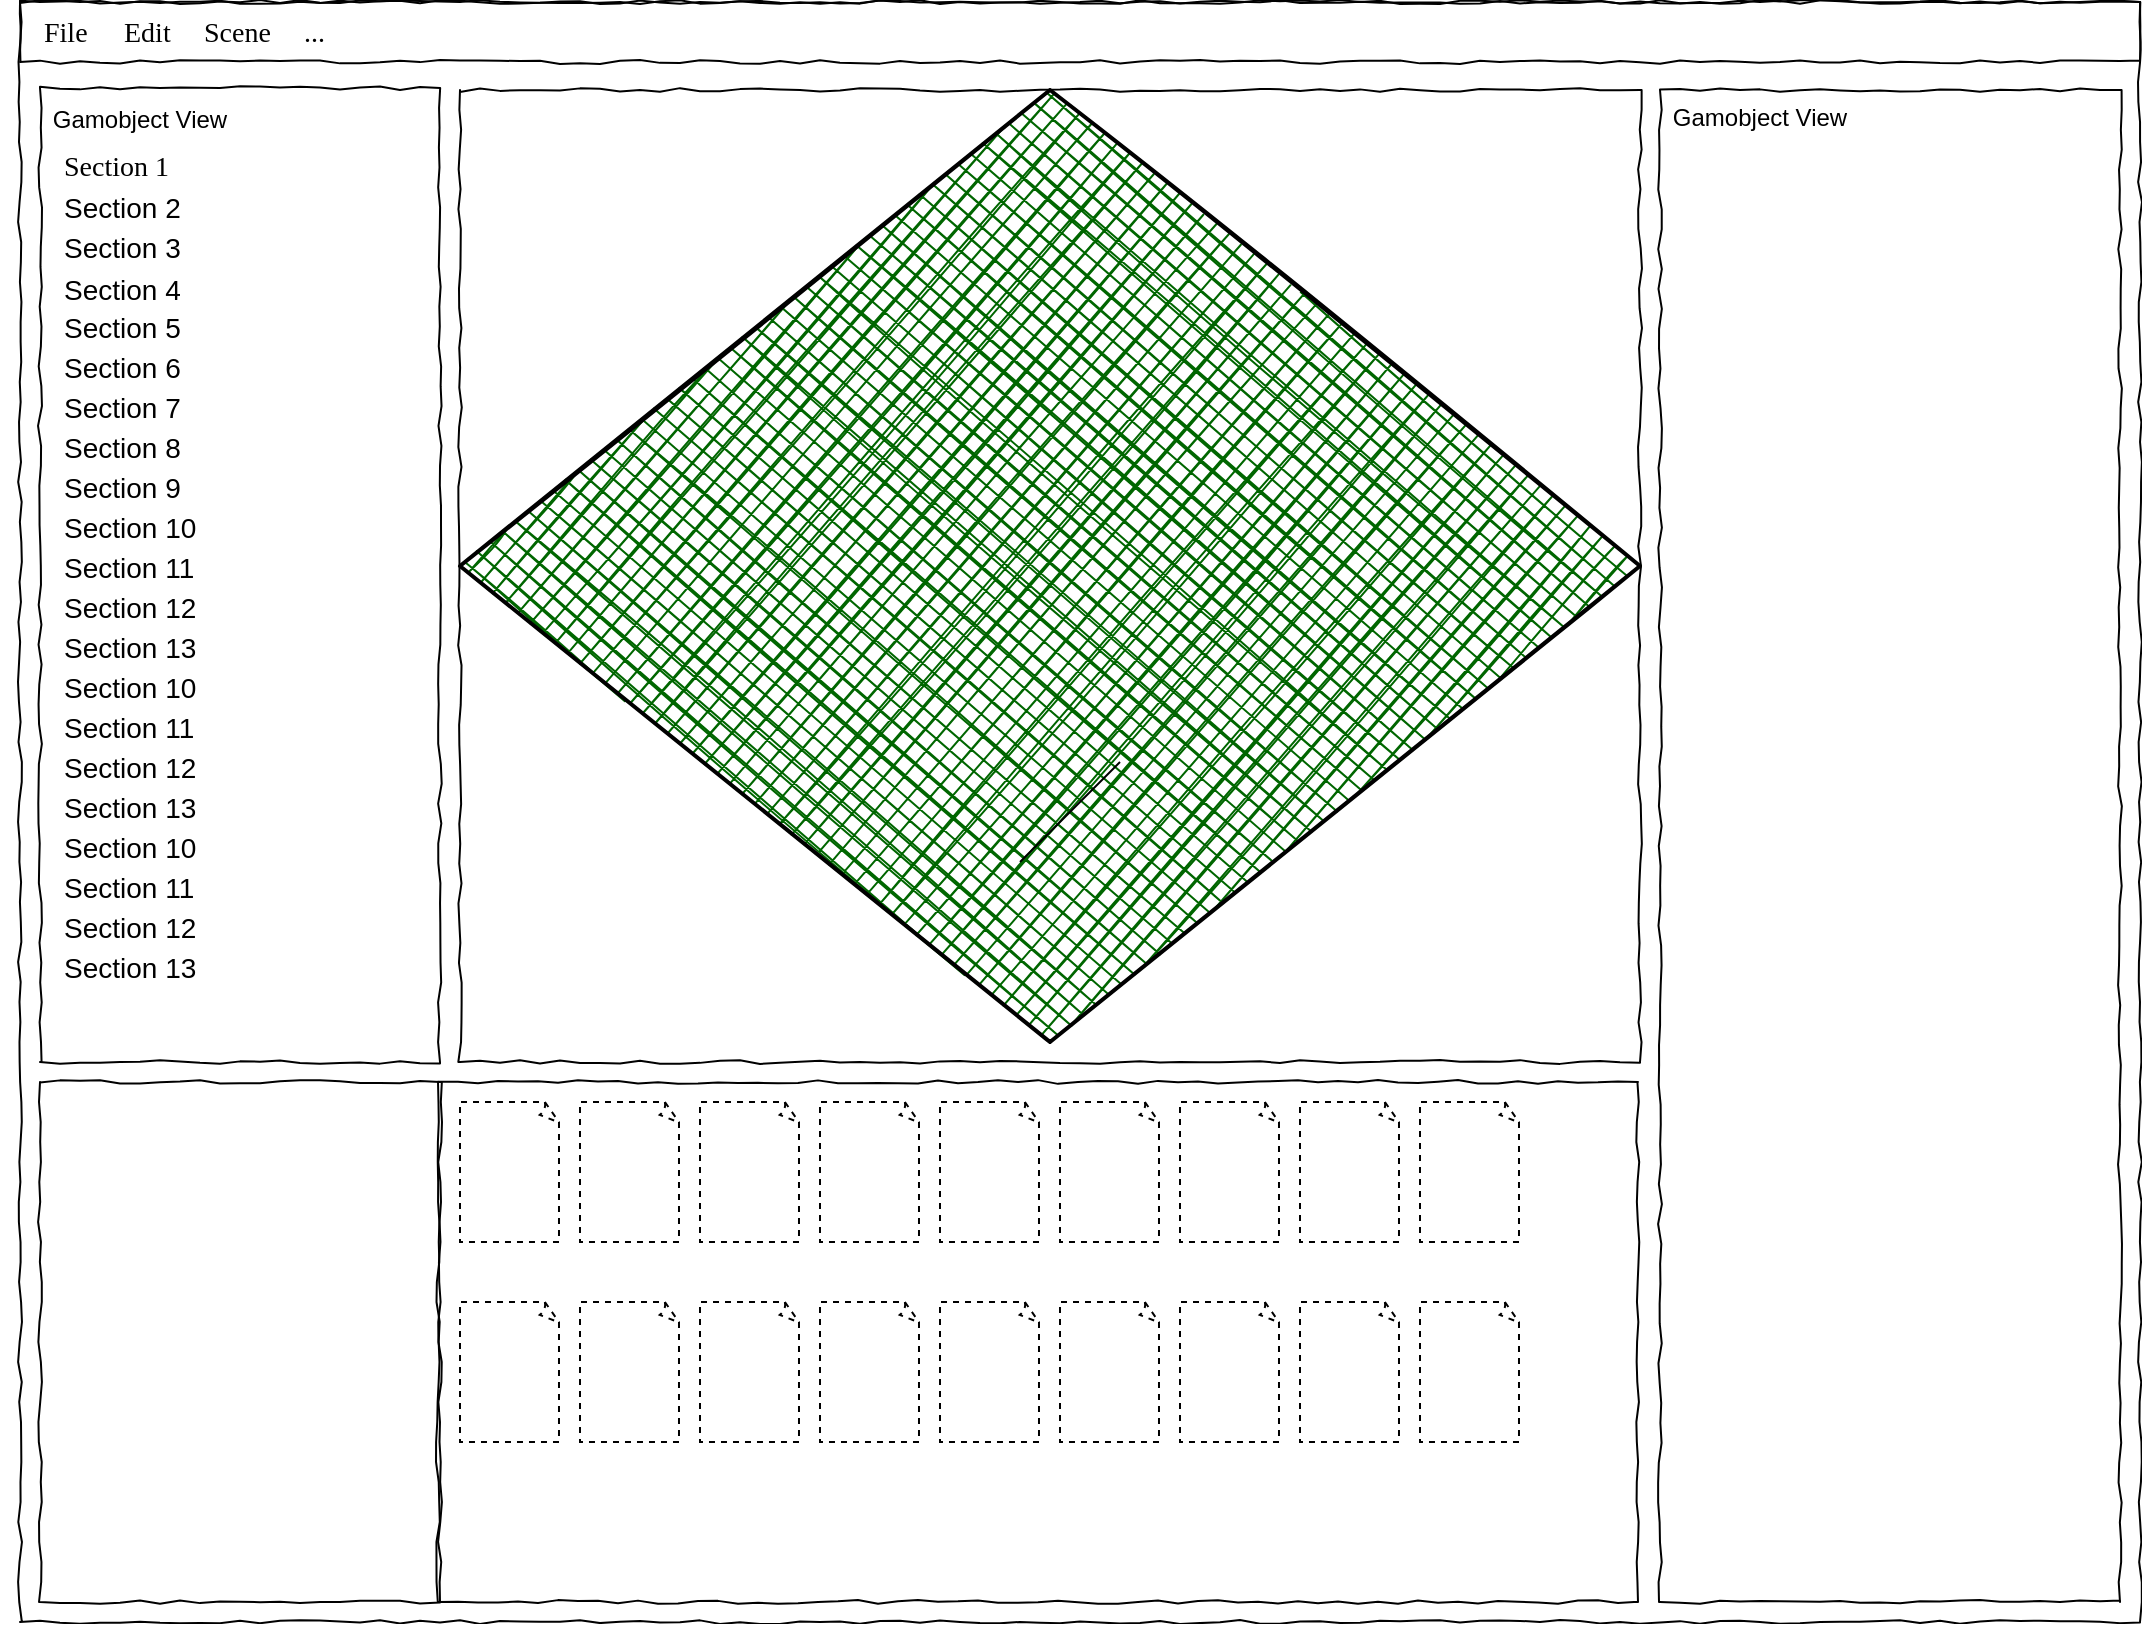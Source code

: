 <mxfile version="20.8.22" type="device"><diagram name="Page-1" id="03018318-947c-dd8e-b7a3-06fadd420f32"><mxGraphModel dx="1302" dy="879" grid="1" gridSize="10" guides="1" tooltips="1" connect="1" arrows="1" fold="1" page="1" pageScale="1" pageWidth="1100" pageHeight="850" background="#ffffff" math="0" shadow="0"><root><mxCell id="0"/><mxCell id="1" parent="0"/><mxCell id="677b7b8949515195-1" value="" style="whiteSpace=wrap;html=1;rounded=0;shadow=0;labelBackgroundColor=none;strokeColor=#000000;strokeWidth=1;fillColor=none;fontFamily=Verdana;fontSize=12;fontColor=#000000;align=center;comic=1;movable=0;resizable=0;rotatable=0;deletable=0;editable=0;locked=1;connectable=0;" parent="1" vertex="1"><mxGeometry x="20" y="20" width="1060" height="810" as="geometry"/></mxCell><mxCell id="677b7b8949515195-8" value="" style="whiteSpace=wrap;html=1;rounded=0;shadow=0;labelBackgroundColor=none;strokeWidth=1;fillColor=none;fontFamily=Verdana;fontSize=12;align=center;comic=1;" parent="1" vertex="1"><mxGeometry x="30" y="63" width="200" height="487" as="geometry"/></mxCell><mxCell id="677b7b8949515195-10" value="" style="whiteSpace=wrap;html=1;rounded=0;shadow=0;labelBackgroundColor=none;strokeWidth=1;fillColor=none;fontFamily=Verdana;fontSize=12;align=center;comic=1;" parent="1" vertex="1"><mxGeometry x="20" y="20" width="1060" height="30" as="geometry"/></mxCell><mxCell id="677b7b8949515195-11" value="File" style="text;html=1;points=[];align=left;verticalAlign=top;spacingTop=-4;fontSize=14;fontFamily=Verdana" parent="1" vertex="1"><mxGeometry x="30" y="25" width="60" height="20" as="geometry"/></mxCell><mxCell id="677b7b8949515195-12" value="Edit&lt;br&gt;" style="text;html=1;points=[];align=left;verticalAlign=top;spacingTop=-4;fontSize=14;fontFamily=Verdana" parent="1" vertex="1"><mxGeometry x="70" y="25" width="60" height="20" as="geometry"/></mxCell><mxCell id="677b7b8949515195-13" value="Scene" style="text;html=1;points=[];align=left;verticalAlign=top;spacingTop=-4;fontSize=14;fontFamily=Verdana" parent="1" vertex="1"><mxGeometry x="110" y="25" width="60" height="20" as="geometry"/></mxCell><mxCell id="677b7b8949515195-14" value="..." style="text;html=1;points=[];align=left;verticalAlign=top;spacingTop=-4;fontSize=14;fontFamily=Verdana" parent="1" vertex="1"><mxGeometry x="160" y="25" width="60" height="20" as="geometry"/></mxCell><mxCell id="677b7b8949515195-25" value="" style="whiteSpace=wrap;html=1;rounded=0;shadow=0;labelBackgroundColor=none;strokeWidth=1;fillColor=none;fontFamily=Verdana;fontSize=12;align=center;comic=1;" parent="1" vertex="1"><mxGeometry x="840" y="64" width="230" height="756" as="geometry"/></mxCell><mxCell id="677b7b8949515195-27" value="Section 1" style="text;html=1;points=[];align=left;verticalAlign=top;spacingTop=-4;fontSize=14;fontFamily=Verdana;dashed=1;glass=0;" parent="1" vertex="1"><mxGeometry x="40" y="92" width="170" height="20" as="geometry"/></mxCell><mxCell id="677b7b8949515195-28" value="Section 2" style="text;html=1;points=[];align=left;verticalAlign=top;spacingTop=-4;fontSize=14;fontFamily=Helvetica;dashed=1;glass=0;" parent="1" vertex="1"><mxGeometry x="40" y="112" width="170" height="20" as="geometry"/></mxCell><mxCell id="677b7b8949515195-29" value="Section 3" style="text;html=1;points=[];align=left;verticalAlign=top;spacingTop=-4;fontSize=14;fontFamily=Helvetica;dashed=1;glass=0;" parent="1" vertex="1"><mxGeometry x="40" y="132" width="170" height="20" as="geometry"/></mxCell><mxCell id="677b7b8949515195-30" value="Section 4" style="text;html=1;points=[];align=left;verticalAlign=top;spacingTop=-4;fontSize=14;fontFamily=Helvetica;dashed=1;glass=0;" parent="1" vertex="1"><mxGeometry x="40" y="153" width="170" height="20" as="geometry"/></mxCell><mxCell id="677b7b8949515195-31" value="Section 7" style="text;html=1;points=[];align=left;verticalAlign=top;spacingTop=-4;fontSize=14;fontFamily=Helvetica;" parent="1" vertex="1"><mxGeometry x="40" y="212" width="170" height="20" as="geometry"/></mxCell><mxCell id="677b7b8949515195-32" value="Section 8" style="text;html=1;points=[];align=left;verticalAlign=top;spacingTop=-4;fontSize=14;fontFamily=Helvetica;" parent="1" vertex="1"><mxGeometry x="40" y="232" width="170" height="20" as="geometry"/></mxCell><mxCell id="677b7b8949515195-33" value="Section 9" style="text;html=1;points=[];align=left;verticalAlign=top;spacingTop=-4;fontSize=14;fontFamily=Helvetica;" parent="1" vertex="1"><mxGeometry x="40" y="252" width="170" height="20" as="geometry"/></mxCell><mxCell id="677b7b8949515195-34" value="Section 10" style="text;html=1;points=[];align=left;verticalAlign=top;spacingTop=-4;fontSize=14;fontFamily=Helvetica;" parent="1" vertex="1"><mxGeometry x="40" y="272" width="170" height="20" as="geometry"/></mxCell><mxCell id="677b7b8949515195-35" value="Section 11" style="text;html=1;points=[];align=left;verticalAlign=top;spacingTop=-4;fontSize=14;fontFamily=Helvetica;" parent="1" vertex="1"><mxGeometry x="40" y="292" width="170" height="20" as="geometry"/></mxCell><mxCell id="677b7b8949515195-36" value="Section 12" style="text;html=1;points=[];align=left;verticalAlign=top;spacingTop=-4;fontSize=14;fontFamily=Helvetica;" parent="1" vertex="1"><mxGeometry x="40" y="312" width="170" height="20" as="geometry"/></mxCell><mxCell id="677b7b8949515195-37" value="Section 13" style="text;html=1;points=[];align=left;verticalAlign=top;spacingTop=-4;fontSize=14;fontFamily=Helvetica;" parent="1" vertex="1"><mxGeometry x="40" y="332" width="170" height="20" as="geometry"/></mxCell><mxCell id="677b7b8949515195-39" value="Section 5" style="text;html=1;points=[];align=left;verticalAlign=top;spacingTop=-4;fontSize=14;fontFamily=Helvetica;" parent="1" vertex="1"><mxGeometry x="40" y="172" width="170" height="20" as="geometry"/></mxCell><mxCell id="677b7b8949515195-40" value="Section 6" style="text;html=1;points=[];align=left;verticalAlign=top;spacingTop=-4;fontSize=14;fontFamily=Helvetica;" parent="1" vertex="1"><mxGeometry x="40" y="192" width="170" height="20" as="geometry"/></mxCell><mxCell id="O2juKrbXr_H3dRTVC6Tb-2" value="" style="whiteSpace=wrap;html=1;rounded=0;shadow=0;labelBackgroundColor=none;strokeWidth=1;fillColor=none;fontFamily=Verdana;fontSize=12;align=center;comic=1;" vertex="1" parent="1"><mxGeometry x="240" y="64" width="590" height="486" as="geometry"/></mxCell><mxCell id="O2juKrbXr_H3dRTVC6Tb-3" value="" style="rhombus;whiteSpace=wrap;html=1;strokeWidth=2;fillWeight=-1;hachureGap=8;fillStyle=cross-hatch;fillColor=#006600;sketch=1;shadow=0;direction=west;" vertex="1" parent="1"><mxGeometry x="240" y="64" width="590" height="476" as="geometry"/></mxCell><mxCell id="O2juKrbXr_H3dRTVC6Tb-4" value="" style="whiteSpace=wrap;html=1;rounded=0;shadow=0;labelBackgroundColor=none;strokeWidth=1;fillColor=none;fontFamily=Verdana;fontSize=12;align=center;comic=1;" vertex="1" parent="1"><mxGeometry x="30" y="560" width="200" height="260" as="geometry"/></mxCell><mxCell id="O2juKrbXr_H3dRTVC6Tb-5" value="" style="whiteSpace=wrap;html=1;rounded=0;shadow=0;labelBackgroundColor=none;strokeWidth=1;fillColor=none;fontFamily=Verdana;fontSize=12;align=center;comic=1;" vertex="1" parent="1"><mxGeometry x="229" y="560" width="600" height="260" as="geometry"/></mxCell><mxCell id="O2juKrbXr_H3dRTVC6Tb-11" value="Gamobject View" style="text;html=1;strokeColor=none;fillColor=none;align=center;verticalAlign=middle;whiteSpace=wrap;rounded=0;" vertex="1" parent="1"><mxGeometry x="830" y="63" width="120" height="30" as="geometry"/></mxCell><mxCell id="O2juKrbXr_H3dRTVC6Tb-12" value="" style="endArrow=none;html=1;rounded=0;" edge="1" parent="1"><mxGeometry width="50" height="50" relative="1" as="geometry"><mxPoint x="520" y="450" as="sourcePoint"/><mxPoint x="570" y="400" as="targetPoint"/></mxGeometry></mxCell><mxCell id="O2juKrbXr_H3dRTVC6Tb-14" value="Section 10" style="text;html=1;points=[];align=left;verticalAlign=top;spacingTop=-4;fontSize=14;fontFamily=Helvetica;" vertex="1" parent="1"><mxGeometry x="40" y="352" width="170" height="20" as="geometry"/></mxCell><mxCell id="O2juKrbXr_H3dRTVC6Tb-15" value="Section 11" style="text;html=1;points=[];align=left;verticalAlign=top;spacingTop=-4;fontSize=14;fontFamily=Helvetica;" vertex="1" parent="1"><mxGeometry x="40" y="372" width="170" height="20" as="geometry"/></mxCell><mxCell id="O2juKrbXr_H3dRTVC6Tb-16" value="Section 12" style="text;html=1;points=[];align=left;verticalAlign=top;spacingTop=-4;fontSize=14;fontFamily=Helvetica;" vertex="1" parent="1"><mxGeometry x="40" y="392" width="170" height="20" as="geometry"/></mxCell><mxCell id="O2juKrbXr_H3dRTVC6Tb-17" value="Section 13" style="text;html=1;points=[];align=left;verticalAlign=top;spacingTop=-4;fontSize=14;fontFamily=Helvetica;" vertex="1" parent="1"><mxGeometry x="40" y="412" width="170" height="20" as="geometry"/></mxCell><mxCell id="O2juKrbXr_H3dRTVC6Tb-18" value="Section 10" style="text;html=1;points=[];align=left;verticalAlign=top;spacingTop=-4;fontSize=14;fontFamily=Helvetica;" vertex="1" parent="1"><mxGeometry x="40" y="432" width="170" height="20" as="geometry"/></mxCell><mxCell id="O2juKrbXr_H3dRTVC6Tb-19" value="Section 11" style="text;html=1;points=[];align=left;verticalAlign=top;spacingTop=-4;fontSize=14;fontFamily=Helvetica;" vertex="1" parent="1"><mxGeometry x="40" y="452" width="170" height="20" as="geometry"/></mxCell><mxCell id="O2juKrbXr_H3dRTVC6Tb-20" value="Section 12" style="text;html=1;points=[];align=left;verticalAlign=top;spacingTop=-4;fontSize=14;fontFamily=Helvetica;" vertex="1" parent="1"><mxGeometry x="40" y="472" width="170" height="20" as="geometry"/></mxCell><mxCell id="O2juKrbXr_H3dRTVC6Tb-21" value="Section 13" style="text;html=1;points=[];align=left;verticalAlign=top;spacingTop=-4;fontSize=14;fontFamily=Helvetica;" vertex="1" parent="1"><mxGeometry x="40" y="492" width="170" height="20" as="geometry"/></mxCell><mxCell id="O2juKrbXr_H3dRTVC6Tb-22" value="Gamobject View" style="text;html=1;strokeColor=none;fillColor=none;align=center;verticalAlign=middle;whiteSpace=wrap;rounded=0;fontFamily=Helvetica;" vertex="1" parent="1"><mxGeometry x="10" y="57" width="140" height="44" as="geometry"/></mxCell><mxCell id="O2juKrbXr_H3dRTVC6Tb-23" value="" style="whiteSpace=wrap;html=1;shape=mxgraph.basic.document;shadow=0;glass=0;dashed=1;sketch=0;strokeColor=default;" vertex="1" parent="1"><mxGeometry x="240" y="570" width="50" height="70" as="geometry"/></mxCell><mxCell id="O2juKrbXr_H3dRTVC6Tb-24" value="" style="whiteSpace=wrap;html=1;shape=mxgraph.basic.document;shadow=0;glass=0;dashed=1;sketch=0;strokeColor=default;" vertex="1" parent="1"><mxGeometry x="300" y="570" width="50" height="70" as="geometry"/></mxCell><mxCell id="O2juKrbXr_H3dRTVC6Tb-25" value="" style="whiteSpace=wrap;html=1;shape=mxgraph.basic.document;shadow=0;glass=0;dashed=1;sketch=0;strokeColor=default;" vertex="1" parent="1"><mxGeometry x="360" y="570" width="50" height="70" as="geometry"/></mxCell><mxCell id="O2juKrbXr_H3dRTVC6Tb-26" value="" style="whiteSpace=wrap;html=1;shape=mxgraph.basic.document;shadow=0;glass=0;dashed=1;sketch=0;strokeColor=default;" vertex="1" parent="1"><mxGeometry x="420" y="570" width="50" height="70" as="geometry"/></mxCell><mxCell id="O2juKrbXr_H3dRTVC6Tb-27" value="" style="whiteSpace=wrap;html=1;shape=mxgraph.basic.document;shadow=0;glass=0;dashed=1;sketch=0;strokeColor=default;" vertex="1" parent="1"><mxGeometry x="480" y="570" width="50" height="70" as="geometry"/></mxCell><mxCell id="O2juKrbXr_H3dRTVC6Tb-28" value="" style="whiteSpace=wrap;html=1;shape=mxgraph.basic.document;shadow=0;glass=0;dashed=1;sketch=0;strokeColor=default;" vertex="1" parent="1"><mxGeometry x="540" y="570" width="50" height="70" as="geometry"/></mxCell><mxCell id="O2juKrbXr_H3dRTVC6Tb-30" value="" style="whiteSpace=wrap;html=1;shape=mxgraph.basic.document;shadow=0;glass=0;dashed=1;sketch=0;strokeColor=default;" vertex="1" parent="1"><mxGeometry x="600" y="570" width="50" height="70" as="geometry"/></mxCell><mxCell id="O2juKrbXr_H3dRTVC6Tb-31" value="" style="whiteSpace=wrap;html=1;shape=mxgraph.basic.document;shadow=0;glass=0;dashed=1;sketch=0;strokeColor=default;" vertex="1" parent="1"><mxGeometry x="660" y="570" width="50" height="70" as="geometry"/></mxCell><mxCell id="O2juKrbXr_H3dRTVC6Tb-32" value="" style="whiteSpace=wrap;html=1;shape=mxgraph.basic.document;shadow=0;glass=0;dashed=1;sketch=0;strokeColor=default;" vertex="1" parent="1"><mxGeometry x="720" y="570" width="50" height="70" as="geometry"/></mxCell><mxCell id="O2juKrbXr_H3dRTVC6Tb-33" value="" style="whiteSpace=wrap;html=1;shape=mxgraph.basic.document;shadow=0;glass=0;dashed=1;sketch=0;strokeColor=default;" vertex="1" parent="1"><mxGeometry x="240" y="670" width="50" height="70" as="geometry"/></mxCell><mxCell id="O2juKrbXr_H3dRTVC6Tb-34" value="" style="whiteSpace=wrap;html=1;shape=mxgraph.basic.document;shadow=0;glass=0;dashed=1;sketch=0;strokeColor=default;" vertex="1" parent="1"><mxGeometry x="300" y="670" width="50" height="70" as="geometry"/></mxCell><mxCell id="O2juKrbXr_H3dRTVC6Tb-35" value="" style="whiteSpace=wrap;html=1;shape=mxgraph.basic.document;shadow=0;glass=0;dashed=1;sketch=0;strokeColor=default;" vertex="1" parent="1"><mxGeometry x="360" y="670" width="50" height="70" as="geometry"/></mxCell><mxCell id="O2juKrbXr_H3dRTVC6Tb-36" value="" style="whiteSpace=wrap;html=1;shape=mxgraph.basic.document;shadow=0;glass=0;dashed=1;sketch=0;strokeColor=default;" vertex="1" parent="1"><mxGeometry x="420" y="670" width="50" height="70" as="geometry"/></mxCell><mxCell id="O2juKrbXr_H3dRTVC6Tb-37" value="" style="whiteSpace=wrap;html=1;shape=mxgraph.basic.document;shadow=0;glass=0;dashed=1;sketch=0;strokeColor=default;" vertex="1" parent="1"><mxGeometry x="480" y="670" width="50" height="70" as="geometry"/></mxCell><mxCell id="O2juKrbXr_H3dRTVC6Tb-38" value="" style="whiteSpace=wrap;html=1;shape=mxgraph.basic.document;shadow=0;glass=0;dashed=1;sketch=0;strokeColor=default;" vertex="1" parent="1"><mxGeometry x="540" y="670" width="50" height="70" as="geometry"/></mxCell><mxCell id="O2juKrbXr_H3dRTVC6Tb-39" value="" style="whiteSpace=wrap;html=1;shape=mxgraph.basic.document;shadow=0;glass=0;dashed=1;sketch=0;strokeColor=default;" vertex="1" parent="1"><mxGeometry x="600" y="670" width="50" height="70" as="geometry"/></mxCell><mxCell id="O2juKrbXr_H3dRTVC6Tb-40" value="" style="whiteSpace=wrap;html=1;shape=mxgraph.basic.document;shadow=0;glass=0;dashed=1;sketch=0;strokeColor=default;" vertex="1" parent="1"><mxGeometry x="660" y="670" width="50" height="70" as="geometry"/></mxCell><mxCell id="O2juKrbXr_H3dRTVC6Tb-41" value="" style="whiteSpace=wrap;html=1;shape=mxgraph.basic.document;shadow=0;glass=0;dashed=1;sketch=0;strokeColor=default;" vertex="1" parent="1"><mxGeometry x="720" y="670" width="50" height="70" as="geometry"/></mxCell></root></mxGraphModel></diagram></mxfile>